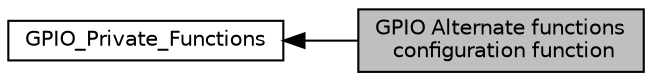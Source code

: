 digraph "GPIO Alternate functions configuration function"
{
  edge [fontname="Helvetica",fontsize="10",labelfontname="Helvetica",labelfontsize="10"];
  node [fontname="Helvetica",fontsize="10",shape=record];
  rankdir=LR;
  Node1 [label="GPIO_Private_Functions",height=0.2,width=0.4,color="black", fillcolor="white", style="filled",URL="$group___g_p_i_o___private___functions.html"];
  Node0 [label="GPIO Alternate functions\l configuration function",height=0.2,width=0.4,color="black", fillcolor="grey75", style="filled", fontcolor="black"];
  Node1->Node0 [shape=plaintext, dir="back", style="solid"];
}
